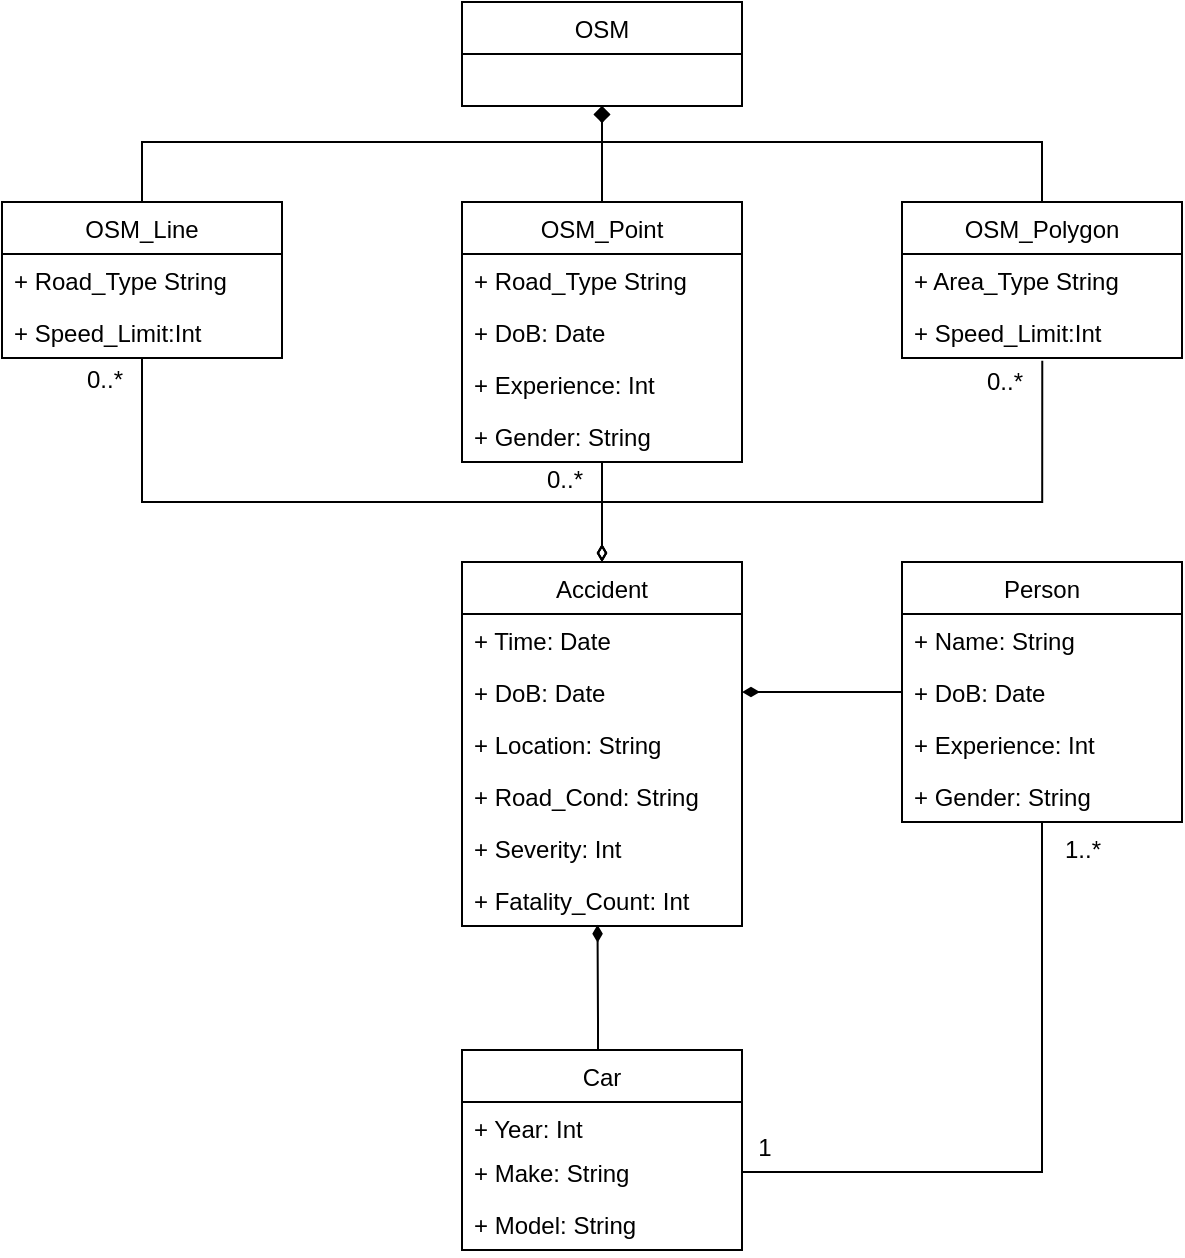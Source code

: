 <mxfile version="10.6.7" type="device"><diagram id="cZrf8NYOXwuOLYRqfhlC" name="Page-1"><mxGraphModel dx="1010" dy="550" grid="1" gridSize="10" guides="1" tooltips="1" connect="1" arrows="1" fold="1" page="1" pageScale="1" pageWidth="827" pageHeight="1169" math="0" shadow="0"><root><mxCell id="0"/><mxCell id="1" parent="0"/><mxCell id="UNbv-dd-k_logSDvW3L1-1" value="OSM" style="swimlane;fontStyle=0;childLayout=stackLayout;horizontal=1;startSize=26;fillColor=none;horizontalStack=0;resizeParent=1;resizeParentMax=0;resizeLast=0;collapsible=1;marginBottom=0;" vertex="1" parent="1"><mxGeometry x="300" y="10" width="140" height="52" as="geometry"/></mxCell><mxCell id="UNbv-dd-k_logSDvW3L1-70" value="" style="edgeStyle=orthogonalEdgeStyle;rounded=0;orthogonalLoop=1;jettySize=auto;html=1;endArrow=none;endFill=0;entryX=1;entryY=0.5;entryDx=0;entryDy=0;" edge="1" parent="1" source="UNbv-dd-k_logSDvW3L1-8" target="UNbv-dd-k_logSDvW3L1-17"><mxGeometry relative="1" as="geometry"><mxPoint x="490" y="560" as="targetPoint"/></mxGeometry></mxCell><mxCell id="UNbv-dd-k_logSDvW3L1-71" value="1..*" style="text;html=1;resizable=0;points=[];align=center;verticalAlign=middle;labelBackgroundColor=#ffffff;" vertex="1" connectable="0" parent="UNbv-dd-k_logSDvW3L1-70"><mxGeometry x="-0.911" y="-1" relative="1" as="geometry"><mxPoint x="21" y="-1" as="offset"/></mxGeometry></mxCell><mxCell id="UNbv-dd-k_logSDvW3L1-8" value="Person" style="swimlane;fontStyle=0;childLayout=stackLayout;horizontal=1;startSize=26;fillColor=none;horizontalStack=0;resizeParent=1;resizeParentMax=0;resizeLast=0;collapsible=1;marginBottom=0;" vertex="1" parent="1"><mxGeometry x="520" y="290" width="140" height="130" as="geometry"/></mxCell><mxCell id="UNbv-dd-k_logSDvW3L1-9" value="+ Name: String" style="text;strokeColor=none;fillColor=none;align=left;verticalAlign=top;spacingLeft=4;spacingRight=4;overflow=hidden;rotatable=0;points=[[0,0.5],[1,0.5]];portConstraint=eastwest;" vertex="1" parent="UNbv-dd-k_logSDvW3L1-8"><mxGeometry y="26" width="140" height="26" as="geometry"/></mxCell><mxCell id="UNbv-dd-k_logSDvW3L1-10" value="+ DoB: Date" style="text;strokeColor=none;fillColor=none;align=left;verticalAlign=top;spacingLeft=4;spacingRight=4;overflow=hidden;rotatable=0;points=[[0,0.5],[1,0.5]];portConstraint=eastwest;" vertex="1" parent="UNbv-dd-k_logSDvW3L1-8"><mxGeometry y="52" width="140" height="26" as="geometry"/></mxCell><mxCell id="UNbv-dd-k_logSDvW3L1-11" value="+ Experience: Int" style="text;strokeColor=none;fillColor=none;align=left;verticalAlign=top;spacingLeft=4;spacingRight=4;overflow=hidden;rotatable=0;points=[[0,0.5],[1,0.5]];portConstraint=eastwest;" vertex="1" parent="UNbv-dd-k_logSDvW3L1-8"><mxGeometry y="78" width="140" height="26" as="geometry"/></mxCell><mxCell id="UNbv-dd-k_logSDvW3L1-34" value="+ Gender: String" style="text;strokeColor=none;fillColor=none;align=left;verticalAlign=top;spacingLeft=4;spacingRight=4;overflow=hidden;rotatable=0;points=[[0,0.5],[1,0.5]];portConstraint=eastwest;" vertex="1" parent="UNbv-dd-k_logSDvW3L1-8"><mxGeometry y="104" width="140" height="26" as="geometry"/></mxCell><mxCell id="UNbv-dd-k_logSDvW3L1-88" value="" style="edgeStyle=orthogonalEdgeStyle;rounded=0;orthogonalLoop=1;jettySize=auto;html=1;endArrow=diamondThin;endFill=1;entryX=0.484;entryY=0.975;entryDx=0;entryDy=0;entryPerimeter=0;" edge="1" parent="1" source="UNbv-dd-k_logSDvW3L1-16" target="UNbv-dd-k_logSDvW3L1-55"><mxGeometry relative="1" as="geometry"><Array as="points"><mxPoint x="368" y="520"/><mxPoint x="368" y="520"/></Array></mxGeometry></mxCell><mxCell id="UNbv-dd-k_logSDvW3L1-16" value="Car" style="swimlane;fontStyle=0;childLayout=stackLayout;horizontal=1;startSize=26;fillColor=none;horizontalStack=0;resizeParent=1;resizeParentMax=0;resizeLast=0;collapsible=1;marginBottom=0;" vertex="1" parent="1"><mxGeometry x="300" y="534" width="140" height="100" as="geometry"/></mxCell><mxCell id="UNbv-dd-k_logSDvW3L1-19" value="+ Year: Int" style="text;strokeColor=none;fillColor=none;align=left;verticalAlign=top;spacingLeft=4;spacingRight=4;overflow=hidden;rotatable=0;points=[[0,0.5],[1,0.5]];portConstraint=eastwest;" vertex="1" parent="UNbv-dd-k_logSDvW3L1-16"><mxGeometry y="26" width="140" height="22" as="geometry"/></mxCell><mxCell id="UNbv-dd-k_logSDvW3L1-17" value="+ Make: String" style="text;strokeColor=none;fillColor=none;align=left;verticalAlign=top;spacingLeft=4;spacingRight=4;overflow=hidden;rotatable=0;points=[[0,0.5],[1,0.5]];portConstraint=eastwest;" vertex="1" parent="UNbv-dd-k_logSDvW3L1-16"><mxGeometry y="48" width="140" height="26" as="geometry"/></mxCell><mxCell id="UNbv-dd-k_logSDvW3L1-18" value="+ Model: String" style="text;strokeColor=none;fillColor=none;align=left;verticalAlign=top;spacingLeft=4;spacingRight=4;overflow=hidden;rotatable=0;points=[[0,0.5],[1,0.5]];portConstraint=eastwest;" vertex="1" parent="UNbv-dd-k_logSDvW3L1-16"><mxGeometry y="74" width="140" height="26" as="geometry"/></mxCell><mxCell id="UNbv-dd-k_logSDvW3L1-20" value="Accident" style="swimlane;fontStyle=0;childLayout=stackLayout;horizontal=1;startSize=26;fillColor=none;horizontalStack=0;resizeParent=1;resizeParentMax=0;resizeLast=0;collapsible=1;marginBottom=0;" vertex="1" parent="1"><mxGeometry x="300" y="290" width="140" height="182" as="geometry"/></mxCell><mxCell id="UNbv-dd-k_logSDvW3L1-21" value="+ Time: Date" style="text;strokeColor=none;fillColor=none;align=left;verticalAlign=top;spacingLeft=4;spacingRight=4;overflow=hidden;rotatable=0;points=[[0,0.5],[1,0.5]];portConstraint=eastwest;" vertex="1" parent="UNbv-dd-k_logSDvW3L1-20"><mxGeometry y="26" width="140" height="26" as="geometry"/></mxCell><mxCell id="UNbv-dd-k_logSDvW3L1-22" value="+ DoB: Date" style="text;strokeColor=none;fillColor=none;align=left;verticalAlign=top;spacingLeft=4;spacingRight=4;overflow=hidden;rotatable=0;points=[[0,0.5],[1,0.5]];portConstraint=eastwest;" vertex="1" parent="UNbv-dd-k_logSDvW3L1-20"><mxGeometry y="52" width="140" height="26" as="geometry"/></mxCell><mxCell id="UNbv-dd-k_logSDvW3L1-23" value="+ Location: String" style="text;strokeColor=none;fillColor=none;align=left;verticalAlign=top;spacingLeft=4;spacingRight=4;overflow=hidden;rotatable=0;points=[[0,0.5],[1,0.5]];portConstraint=eastwest;" vertex="1" parent="UNbv-dd-k_logSDvW3L1-20"><mxGeometry y="78" width="140" height="26" as="geometry"/></mxCell><mxCell id="UNbv-dd-k_logSDvW3L1-31" value="+ Road_Cond: String" style="text;strokeColor=none;fillColor=none;align=left;verticalAlign=top;spacingLeft=4;spacingRight=4;overflow=hidden;rotatable=0;points=[[0,0.5],[1,0.5]];portConstraint=eastwest;" vertex="1" parent="UNbv-dd-k_logSDvW3L1-20"><mxGeometry y="104" width="140" height="26" as="geometry"/></mxCell><mxCell id="UNbv-dd-k_logSDvW3L1-33" value="+ Severity: Int" style="text;strokeColor=none;fillColor=none;align=left;verticalAlign=top;spacingLeft=4;spacingRight=4;overflow=hidden;rotatable=0;points=[[0,0.5],[1,0.5]];portConstraint=eastwest;" vertex="1" parent="UNbv-dd-k_logSDvW3L1-20"><mxGeometry y="130" width="140" height="26" as="geometry"/></mxCell><mxCell id="UNbv-dd-k_logSDvW3L1-55" value="+ Fatality_Count: Int" style="text;strokeColor=none;fillColor=none;align=left;verticalAlign=top;spacingLeft=4;spacingRight=4;overflow=hidden;rotatable=0;points=[[0,0.5],[1,0.5]];portConstraint=eastwest;" vertex="1" parent="UNbv-dd-k_logSDvW3L1-20"><mxGeometry y="156" width="140" height="26" as="geometry"/></mxCell><mxCell id="UNbv-dd-k_logSDvW3L1-64" value="" style="edgeStyle=orthogonalEdgeStyle;rounded=0;orthogonalLoop=1;jettySize=auto;html=1;entryX=0.5;entryY=1;entryDx=0;entryDy=0;endArrow=diamond;endFill=1;" edge="1" parent="1" source="UNbv-dd-k_logSDvW3L1-41" target="UNbv-dd-k_logSDvW3L1-1"><mxGeometry relative="1" as="geometry"><mxPoint x="140" y="30" as="targetPoint"/><Array as="points"><mxPoint x="140" y="80"/><mxPoint x="370" y="80"/></Array></mxGeometry></mxCell><mxCell id="UNbv-dd-k_logSDvW3L1-76" value="" style="edgeStyle=orthogonalEdgeStyle;rounded=0;orthogonalLoop=1;jettySize=auto;html=1;endArrow=diamondThin;endFill=0;" edge="1" parent="1" source="UNbv-dd-k_logSDvW3L1-41" target="UNbv-dd-k_logSDvW3L1-20"><mxGeometry relative="1" as="geometry"><mxPoint x="140" y="268" as="targetPoint"/><Array as="points"><mxPoint x="140" y="260"/><mxPoint x="370" y="260"/></Array></mxGeometry></mxCell><mxCell id="UNbv-dd-k_logSDvW3L1-41" value="OSM_Line" style="swimlane;fontStyle=0;childLayout=stackLayout;horizontal=1;startSize=26;fillColor=none;horizontalStack=0;resizeParent=1;resizeParentMax=0;resizeLast=0;collapsible=1;marginBottom=0;" vertex="1" parent="1"><mxGeometry x="70" y="110" width="140" height="78" as="geometry"/></mxCell><mxCell id="UNbv-dd-k_logSDvW3L1-42" value="+ Road_Type String" style="text;strokeColor=none;fillColor=none;align=left;verticalAlign=top;spacingLeft=4;spacingRight=4;overflow=hidden;rotatable=0;points=[[0,0.5],[1,0.5]];portConstraint=eastwest;" vertex="1" parent="UNbv-dd-k_logSDvW3L1-41"><mxGeometry y="26" width="140" height="26" as="geometry"/></mxCell><mxCell id="UNbv-dd-k_logSDvW3L1-51" value="+ Speed_Limit:Int" style="text;strokeColor=none;fillColor=none;align=left;verticalAlign=top;spacingLeft=4;spacingRight=4;overflow=hidden;rotatable=0;points=[[0,0.5],[1,0.5]];portConstraint=eastwest;" vertex="1" parent="UNbv-dd-k_logSDvW3L1-41"><mxGeometry y="52" width="140" height="26" as="geometry"/></mxCell><mxCell id="UNbv-dd-k_logSDvW3L1-56" value="" style="edgeStyle=orthogonalEdgeStyle;rounded=0;orthogonalLoop=1;jettySize=auto;html=1;endArrow=diamondThin;endFill=1;" edge="1" parent="1" source="UNbv-dd-k_logSDvW3L1-46" target="UNbv-dd-k_logSDvW3L1-1"><mxGeometry relative="1" as="geometry"/></mxCell><mxCell id="UNbv-dd-k_logSDvW3L1-46" value="OSM_Point" style="swimlane;fontStyle=0;childLayout=stackLayout;horizontal=1;startSize=26;fillColor=none;horizontalStack=0;resizeParent=1;resizeParentMax=0;resizeLast=0;collapsible=1;marginBottom=0;" vertex="1" parent="1"><mxGeometry x="300" y="110" width="140" height="130" as="geometry"/></mxCell><mxCell id="UNbv-dd-k_logSDvW3L1-47" value="+ Road_Type String" style="text;strokeColor=none;fillColor=none;align=left;verticalAlign=top;spacingLeft=4;spacingRight=4;overflow=hidden;rotatable=0;points=[[0,0.5],[1,0.5]];portConstraint=eastwest;" vertex="1" parent="UNbv-dd-k_logSDvW3L1-46"><mxGeometry y="26" width="140" height="26" as="geometry"/></mxCell><mxCell id="UNbv-dd-k_logSDvW3L1-48" value="+ DoB: Date" style="text;strokeColor=none;fillColor=none;align=left;verticalAlign=top;spacingLeft=4;spacingRight=4;overflow=hidden;rotatable=0;points=[[0,0.5],[1,0.5]];portConstraint=eastwest;" vertex="1" parent="UNbv-dd-k_logSDvW3L1-46"><mxGeometry y="52" width="140" height="26" as="geometry"/></mxCell><mxCell id="UNbv-dd-k_logSDvW3L1-49" value="+ Experience: Int" style="text;strokeColor=none;fillColor=none;align=left;verticalAlign=top;spacingLeft=4;spacingRight=4;overflow=hidden;rotatable=0;points=[[0,0.5],[1,0.5]];portConstraint=eastwest;" vertex="1" parent="UNbv-dd-k_logSDvW3L1-46"><mxGeometry y="78" width="140" height="26" as="geometry"/></mxCell><mxCell id="UNbv-dd-k_logSDvW3L1-50" value="+ Gender: String" style="text;strokeColor=none;fillColor=none;align=left;verticalAlign=top;spacingLeft=4;spacingRight=4;overflow=hidden;rotatable=0;points=[[0,0.5],[1,0.5]];portConstraint=eastwest;" vertex="1" parent="UNbv-dd-k_logSDvW3L1-46"><mxGeometry y="104" width="140" height="26" as="geometry"/></mxCell><mxCell id="UNbv-dd-k_logSDvW3L1-60" value="" style="edgeStyle=orthogonalEdgeStyle;rounded=0;orthogonalLoop=1;jettySize=auto;html=1;entryX=0.5;entryY=1;entryDx=0;entryDy=0;endArrow=diamond;endFill=1;" edge="1" parent="1" source="UNbv-dd-k_logSDvW3L1-52" target="UNbv-dd-k_logSDvW3L1-1"><mxGeometry relative="1" as="geometry"><mxPoint x="590" y="4" as="targetPoint"/><Array as="points"><mxPoint x="590" y="80"/><mxPoint x="370" y="80"/></Array></mxGeometry></mxCell><mxCell id="UNbv-dd-k_logSDvW3L1-52" value="OSM_Polygon" style="swimlane;fontStyle=0;childLayout=stackLayout;horizontal=1;startSize=26;fillColor=none;horizontalStack=0;resizeParent=1;resizeParentMax=0;resizeLast=0;collapsible=1;marginBottom=0;" vertex="1" parent="1"><mxGeometry x="520" y="110" width="140" height="78" as="geometry"/></mxCell><mxCell id="UNbv-dd-k_logSDvW3L1-53" value="+ Area_Type String" style="text;strokeColor=none;fillColor=none;align=left;verticalAlign=top;spacingLeft=4;spacingRight=4;overflow=hidden;rotatable=0;points=[[0,0.5],[1,0.5]];portConstraint=eastwest;" vertex="1" parent="UNbv-dd-k_logSDvW3L1-52"><mxGeometry y="26" width="140" height="26" as="geometry"/></mxCell><mxCell id="UNbv-dd-k_logSDvW3L1-54" value="+ Speed_Limit:Int" style="text;strokeColor=none;fillColor=none;align=left;verticalAlign=top;spacingLeft=4;spacingRight=4;overflow=hidden;rotatable=0;points=[[0,0.5],[1,0.5]];portConstraint=eastwest;" vertex="1" parent="UNbv-dd-k_logSDvW3L1-52"><mxGeometry y="52" width="140" height="26" as="geometry"/></mxCell><mxCell id="UNbv-dd-k_logSDvW3L1-72" value="1&lt;br&gt;" style="text;html=1;resizable=0;points=[];align=center;verticalAlign=middle;labelBackgroundColor=#ffffff;" vertex="1" connectable="0" parent="1"><mxGeometry x="430" y="584" as="geometry"><mxPoint x="21" y="-1" as="offset"/></mxGeometry></mxCell><mxCell id="UNbv-dd-k_logSDvW3L1-83" style="edgeStyle=orthogonalEdgeStyle;rounded=0;orthogonalLoop=1;jettySize=auto;html=1;entryX=0.5;entryY=0;entryDx=0;entryDy=0;endArrow=diamondThin;endFill=0;exitX=0.5;exitY=1;exitDx=0;exitDy=0;exitPerimeter=0;" edge="1" parent="1" source="UNbv-dd-k_logSDvW3L1-50" target="UNbv-dd-k_logSDvW3L1-20"><mxGeometry relative="1" as="geometry"><mxPoint x="410" y="250" as="sourcePoint"/></mxGeometry></mxCell><mxCell id="UNbv-dd-k_logSDvW3L1-84" value="" style="edgeStyle=orthogonalEdgeStyle;rounded=0;orthogonalLoop=1;jettySize=auto;html=1;endArrow=none;endFill=0;exitX=0.5;exitY=0;exitDx=0;exitDy=0;entryX=0.501;entryY=1.054;entryDx=0;entryDy=0;entryPerimeter=0;startArrow=diamondThin;startFill=0;" edge="1" parent="1" source="UNbv-dd-k_logSDvW3L1-20" target="UNbv-dd-k_logSDvW3L1-54"><mxGeometry relative="1" as="geometry"><mxPoint x="429.741" y="180" as="sourcePoint"/><mxPoint x="600" y="210" as="targetPoint"/><Array as="points"><mxPoint x="370" y="260"/><mxPoint x="590" y="260"/></Array></mxGeometry></mxCell><mxCell id="UNbv-dd-k_logSDvW3L1-85" value="0..*" style="text;html=1;resizable=0;points=[];align=center;verticalAlign=middle;labelBackgroundColor=#ffffff;" vertex="1" connectable="0" parent="1"><mxGeometry x="99.897" y="199.983" as="geometry"><mxPoint x="21" y="-1" as="offset"/></mxGeometry></mxCell><mxCell id="UNbv-dd-k_logSDvW3L1-86" value="0..*" style="text;html=1;resizable=0;points=[];align=center;verticalAlign=middle;labelBackgroundColor=#ffffff;" vertex="1" connectable="0" parent="1"><mxGeometry x="329.897" y="249.983" as="geometry"><mxPoint x="21" y="-1" as="offset"/></mxGeometry></mxCell><mxCell id="UNbv-dd-k_logSDvW3L1-87" value="0..*" style="text;html=1;resizable=0;points=[];align=center;verticalAlign=middle;labelBackgroundColor=#ffffff;" vertex="1" connectable="0" parent="1"><mxGeometry x="549.897" y="200.983" as="geometry"><mxPoint x="21" y="-1" as="offset"/></mxGeometry></mxCell><mxCell id="UNbv-dd-k_logSDvW3L1-89" style="edgeStyle=orthogonalEdgeStyle;rounded=0;orthogonalLoop=1;jettySize=auto;html=1;exitX=0;exitY=0.5;exitDx=0;exitDy=0;entryX=1;entryY=0.5;entryDx=0;entryDy=0;endArrow=diamondThin;endFill=1;" edge="1" parent="1" source="UNbv-dd-k_logSDvW3L1-10" target="UNbv-dd-k_logSDvW3L1-22"><mxGeometry relative="1" as="geometry"/></mxCell></root></mxGraphModel></diagram></mxfile>